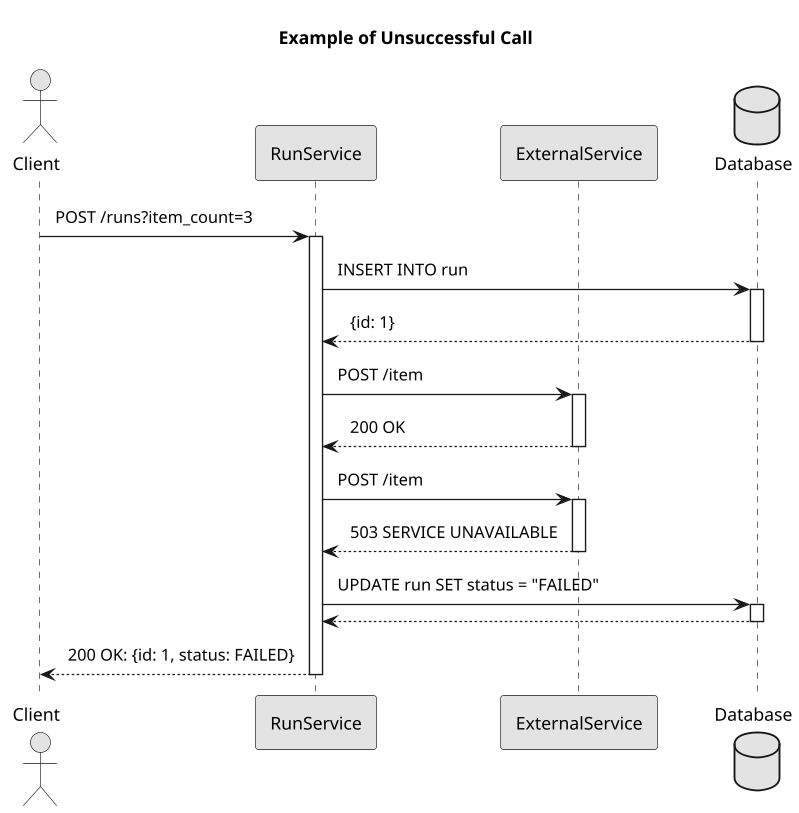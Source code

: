 @startuml

scale 800 width
skinparam {
  padding 5
  monochrome true
  ParticipantPadding 30
}
autoactivate on

title Example of Unsuccessful Call

actor Client
participant RunService
participant ExternalService
database Database

Client -> RunService: POST /runs?item_count=3
RunService -> Database: INSERT INTO run
return {id: 1}
RunService -> ExternalService: POST /item
return 200 OK
RunService -> ExternalService: POST /item
return 503 SERVICE UNAVAILABLE
RunService -> Database: UPDATE run SET status = "FAILED"
return
return 200 OK: {id: 1, status: FAILED}

@enduml